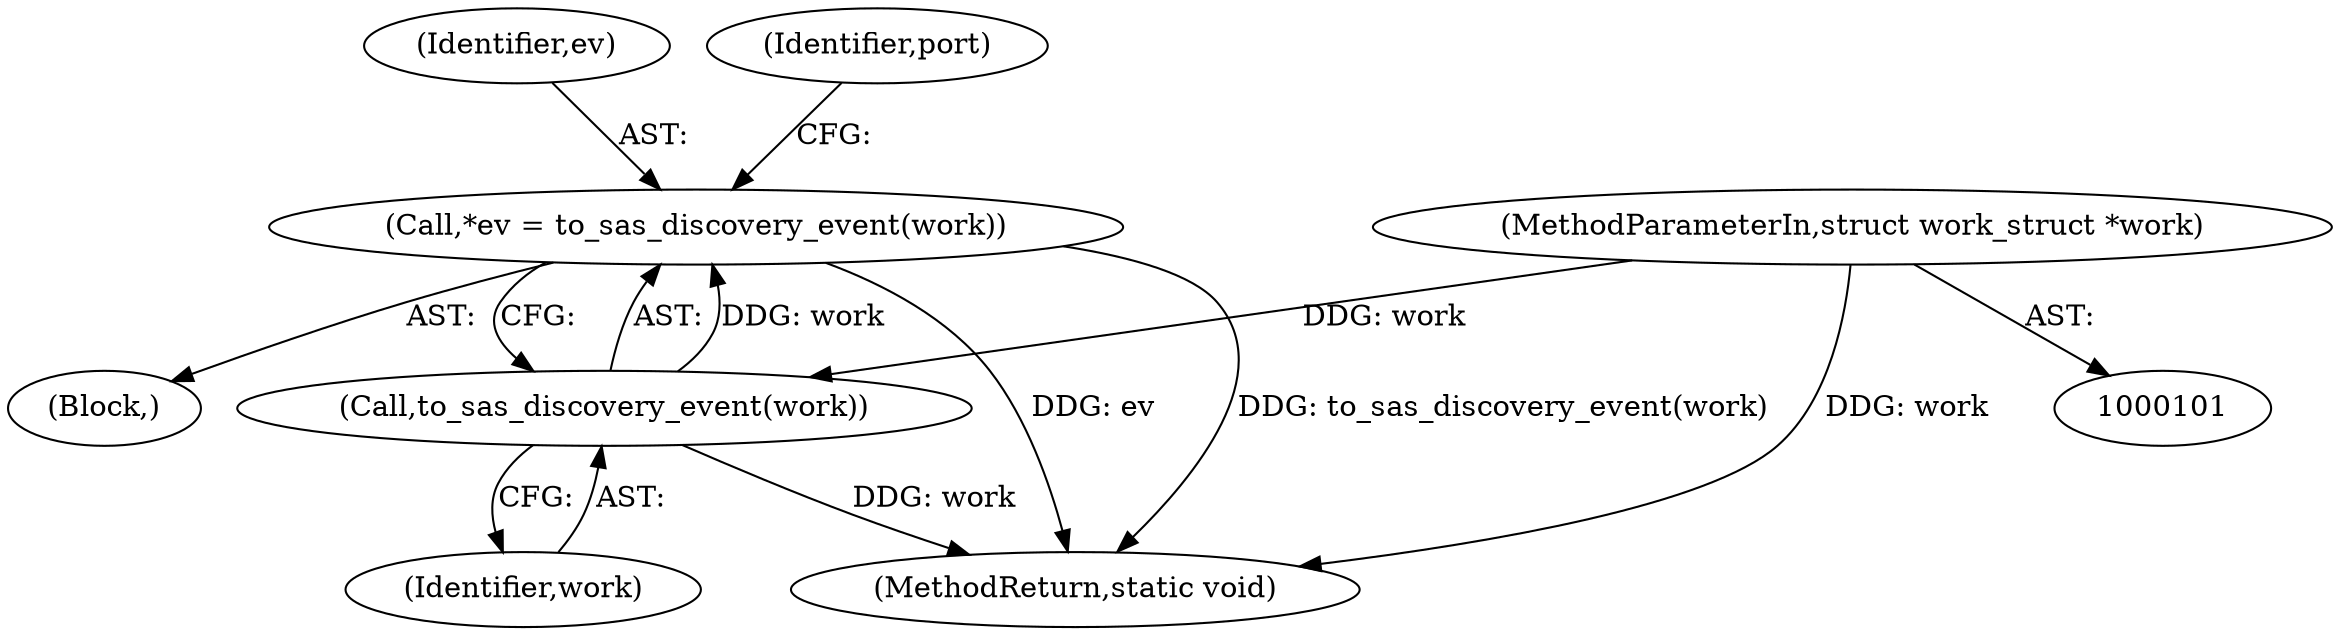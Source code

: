 digraph "0_linux_0558f33c06bb910e2879e355192227a8e8f0219d_4@pointer" {
"1000107" [label="(Call,*ev = to_sas_discovery_event(work))"];
"1000109" [label="(Call,to_sas_discovery_event(work))"];
"1000102" [label="(MethodParameterIn,struct work_struct *work)"];
"1000110" [label="(Identifier,work)"];
"1000102" [label="(MethodParameterIn,struct work_struct *work)"];
"1000107" [label="(Call,*ev = to_sas_discovery_event(work))"];
"1000108" [label="(Identifier,ev)"];
"1000113" [label="(Identifier,port)"];
"1000167" [label="(MethodReturn,static void)"];
"1000103" [label="(Block,)"];
"1000109" [label="(Call,to_sas_discovery_event(work))"];
"1000107" -> "1000103"  [label="AST: "];
"1000107" -> "1000109"  [label="CFG: "];
"1000108" -> "1000107"  [label="AST: "];
"1000109" -> "1000107"  [label="AST: "];
"1000113" -> "1000107"  [label="CFG: "];
"1000107" -> "1000167"  [label="DDG: ev"];
"1000107" -> "1000167"  [label="DDG: to_sas_discovery_event(work)"];
"1000109" -> "1000107"  [label="DDG: work"];
"1000109" -> "1000110"  [label="CFG: "];
"1000110" -> "1000109"  [label="AST: "];
"1000109" -> "1000167"  [label="DDG: work"];
"1000102" -> "1000109"  [label="DDG: work"];
"1000102" -> "1000101"  [label="AST: "];
"1000102" -> "1000167"  [label="DDG: work"];
}
